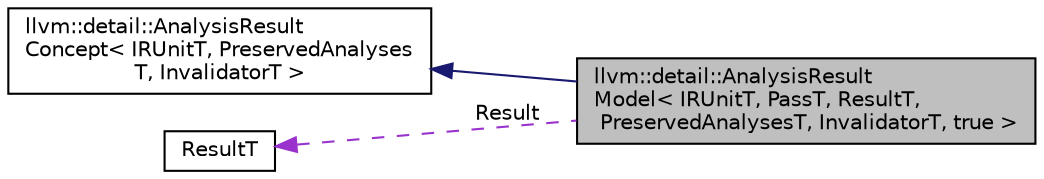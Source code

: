 digraph "llvm::detail::AnalysisResultModel&lt; IRUnitT, PassT, ResultT, PreservedAnalysesT, InvalidatorT, true &gt;"
{
 // LATEX_PDF_SIZE
  bgcolor="transparent";
  edge [fontname="Helvetica",fontsize="10",labelfontname="Helvetica",labelfontsize="10"];
  node [fontname="Helvetica",fontsize="10",shape="box"];
  rankdir="LR";
  Node1 [label="llvm::detail::AnalysisResult\lModel\< IRUnitT, PassT, ResultT,\l PreservedAnalysesT, InvalidatorT, true \>",height=0.2,width=0.4,color="black", fillcolor="grey75", style="filled", fontcolor="black",tooltip="Specialization of AnalysisResultModel which delegates invalidate handling to ResultT."];
  Node2 -> Node1 [dir="back",color="midnightblue",fontsize="10",style="solid",fontname="Helvetica"];
  Node2 [label="llvm::detail::AnalysisResult\lConcept\< IRUnitT, PreservedAnalyses\lT, InvalidatorT \>",height=0.2,width=0.4,color="black",URL="$structllvm_1_1detail_1_1AnalysisResultConcept.html",tooltip="Abstract concept of an analysis result."];
  Node3 -> Node1 [dir="back",color="darkorchid3",fontsize="10",style="dashed",label=" Result" ,fontname="Helvetica"];
  Node3 [label="ResultT",height=0.2,width=0.4,color="black",tooltip=" "];
}
